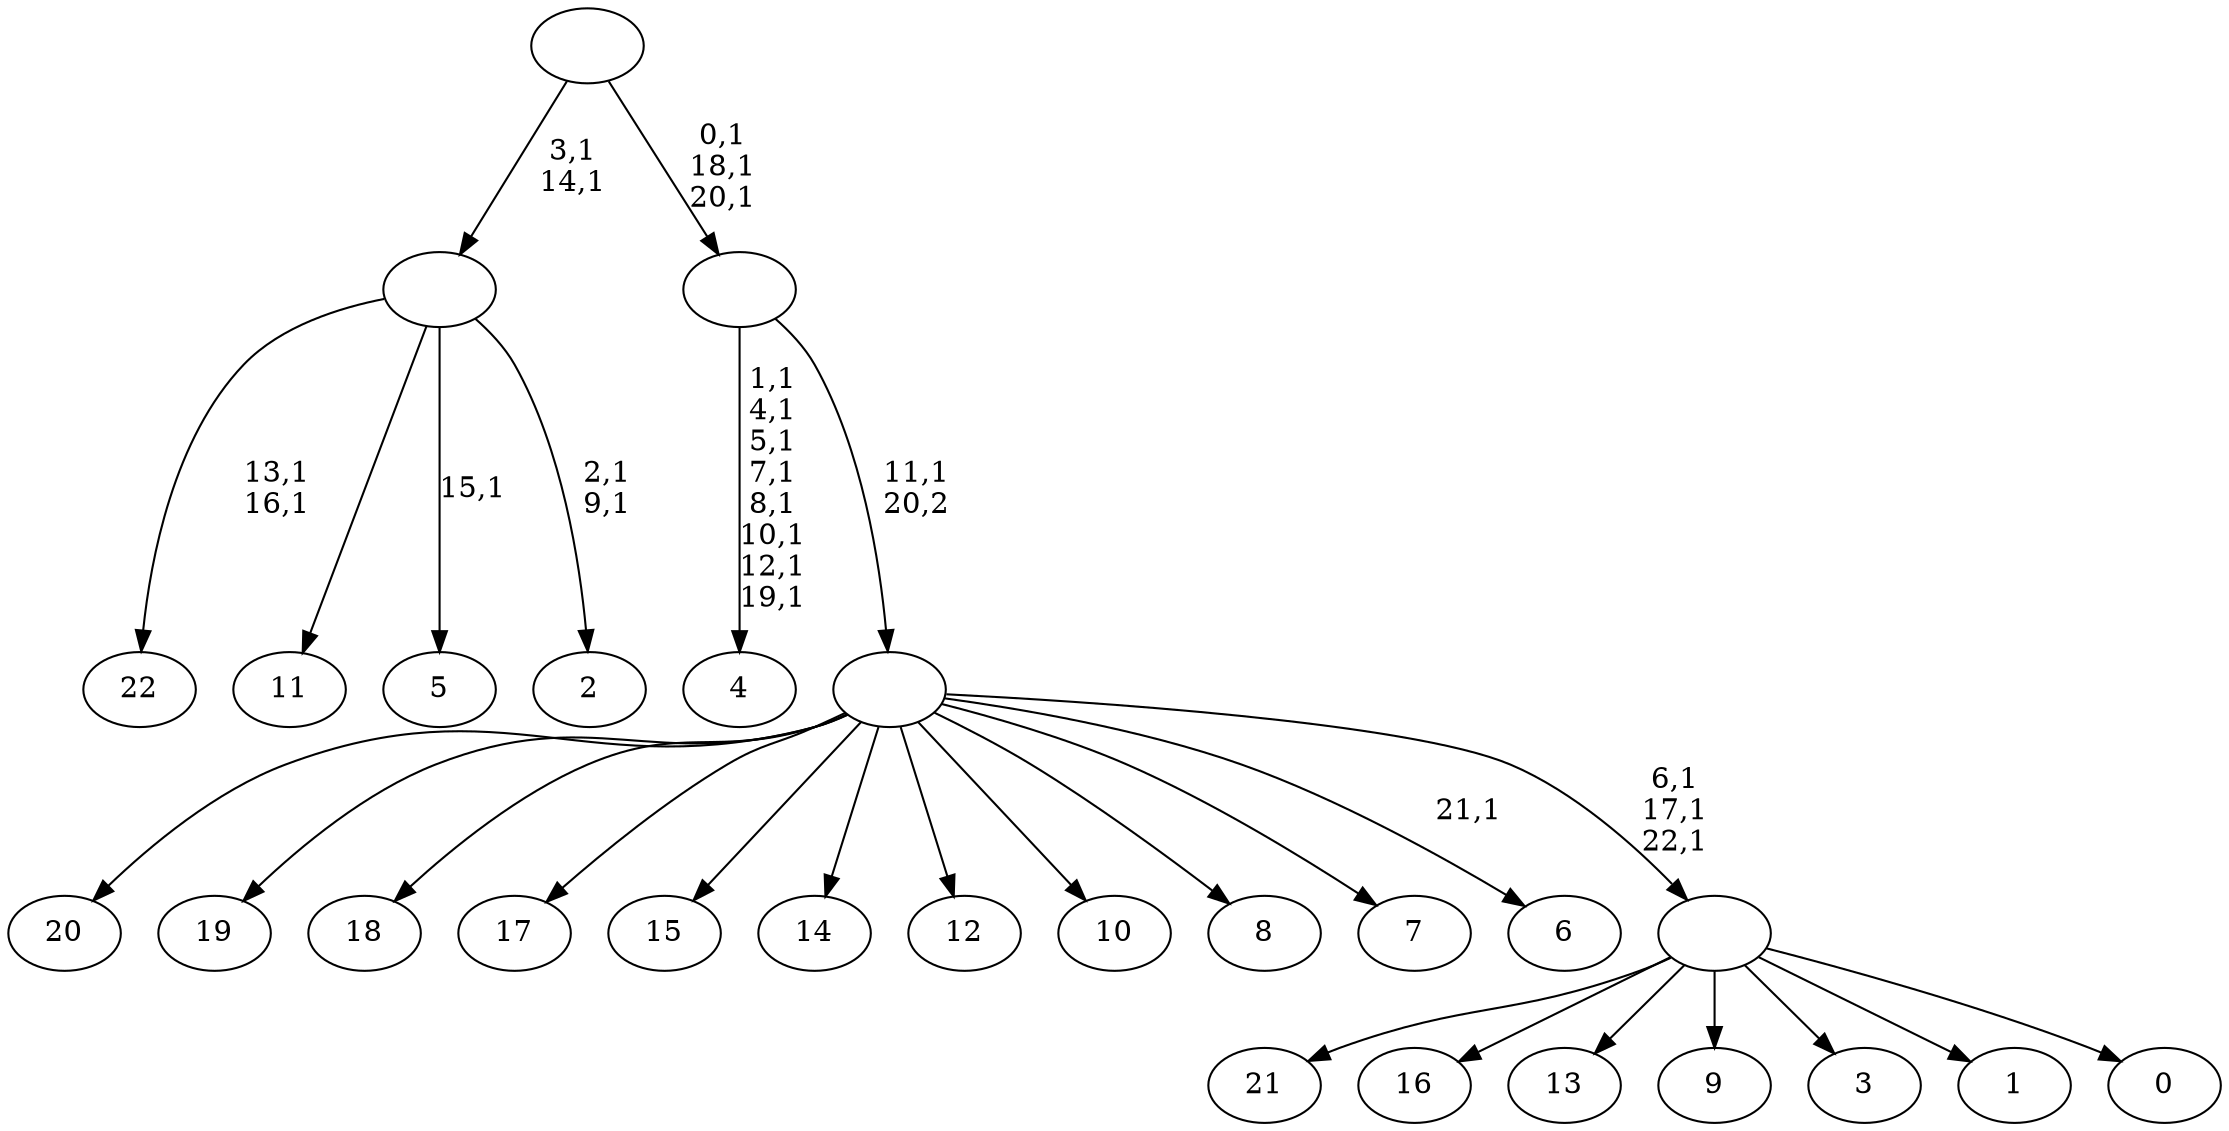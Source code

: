 digraph T {
	46 [label="22"]
	43 [label="21"]
	42 [label="20"]
	41 [label="19"]
	40 [label="18"]
	39 [label="17"]
	38 [label="16"]
	37 [label="15"]
	36 [label="14"]
	35 [label="13"]
	34 [label="12"]
	33 [label="11"]
	32 [label="10"]
	31 [label="9"]
	30 [label="8"]
	29 [label="7"]
	28 [label="6"]
	26 [label="5"]
	24 [label="4"]
	15 [label="3"]
	14 [label="2"]
	11 [label=""]
	9 [label="1"]
	8 [label="0"]
	7 [label=""]
	4 [label=""]
	3 [label=""]
	0 [label=""]
	11 -> 14 [label="2,1\n9,1"]
	11 -> 26 [label="15,1"]
	11 -> 46 [label="13,1\n16,1"]
	11 -> 33 [label=""]
	7 -> 43 [label=""]
	7 -> 38 [label=""]
	7 -> 35 [label=""]
	7 -> 31 [label=""]
	7 -> 15 [label=""]
	7 -> 9 [label=""]
	7 -> 8 [label=""]
	4 -> 7 [label="6,1\n17,1\n22,1"]
	4 -> 28 [label="21,1"]
	4 -> 42 [label=""]
	4 -> 41 [label=""]
	4 -> 40 [label=""]
	4 -> 39 [label=""]
	4 -> 37 [label=""]
	4 -> 36 [label=""]
	4 -> 34 [label=""]
	4 -> 32 [label=""]
	4 -> 30 [label=""]
	4 -> 29 [label=""]
	3 -> 24 [label="1,1\n4,1\n5,1\n7,1\n8,1\n10,1\n12,1\n19,1"]
	3 -> 4 [label="11,1\n20,2"]
	0 -> 3 [label="0,1\n18,1\n20,1"]
	0 -> 11 [label="3,1\n14,1"]
}
